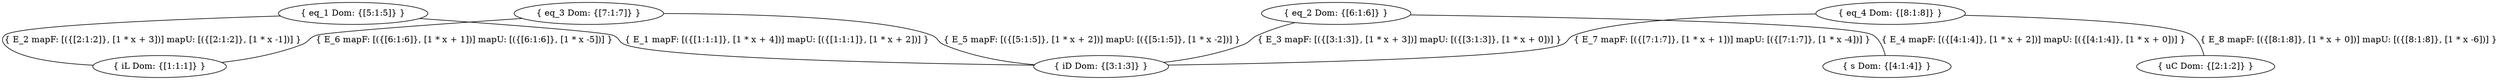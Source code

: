 digraph G{
    ratio="fill"
    node[shape="ellipse"]
    iL [label="{ iL Dom: {[1:1:1]} }"]
    uC [label="{ uC Dom: {[2:1:2]} }"]
    iD [label="{ iD Dom: {[3:1:3]} }"]
    s [label="{ s Dom: {[4:1:4]} }"]
    eq_1 [label="{ eq_1 Dom: {[5:1:5]} }"]
    eq_2 [label="{ eq_2 Dom: {[6:1:6]} }"]
    eq_3 [label="{ eq_3 Dom: {[7:1:7]} }"]
    eq_4 [label="{ eq_4 Dom: {[8:1:8]} }"]
    
eq_1 -> iD [label="{ E_1 mapF: [({[1:1:1]}, [1 * x + 4])] mapU: [({[1:1:1]}, [1 * x + 2])] }", arrowhead="none"]
    eq_1 -> iL [label="{ E_2 mapF: [({[2:1:2]}, [1 * x + 3])] mapU: [({[2:1:2]}, [1 * x -1])] }", arrowhead="none"]
    eq_2 -> iD [label="{ E_3 mapF: [({[3:1:3]}, [1 * x + 3])] mapU: [({[3:1:3]}, [1 * x + 0])] }", arrowhead="none"]
    eq_2 -> s [label="{ E_4 mapF: [({[4:1:4]}, [1 * x + 2])] mapU: [({[4:1:4]}, [1 * x + 0])] }", arrowhead="none"]
    eq_3 -> iD [label="{ E_5 mapF: [({[5:1:5]}, [1 * x + 2])] mapU: [({[5:1:5]}, [1 * x -2])] }", arrowhead="none"]
    eq_3 -> iL [label="{ E_6 mapF: [({[6:1:6]}, [1 * x + 1])] mapU: [({[6:1:6]}, [1 * x -5])] }", arrowhead="none"]
    eq_4 -> iD [label="{ E_7 mapF: [({[7:1:7]}, [1 * x + 1])] mapU: [({[7:1:7]}, [1 * x -4])] }", arrowhead="none"]
    eq_4 -> uC [label="{ E_8 mapF: [({[8:1:8]}, [1 * x + 0])] mapU: [({[8:1:8]}, [1 * x -6])] }", arrowhead="none"]
    
}
